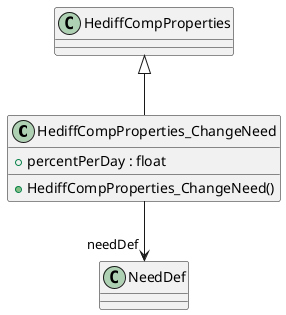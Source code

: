 @startuml
class HediffCompProperties_ChangeNeed {
    + percentPerDay : float
    + HediffCompProperties_ChangeNeed()
}
HediffCompProperties <|-- HediffCompProperties_ChangeNeed
HediffCompProperties_ChangeNeed --> "needDef" NeedDef
@enduml
